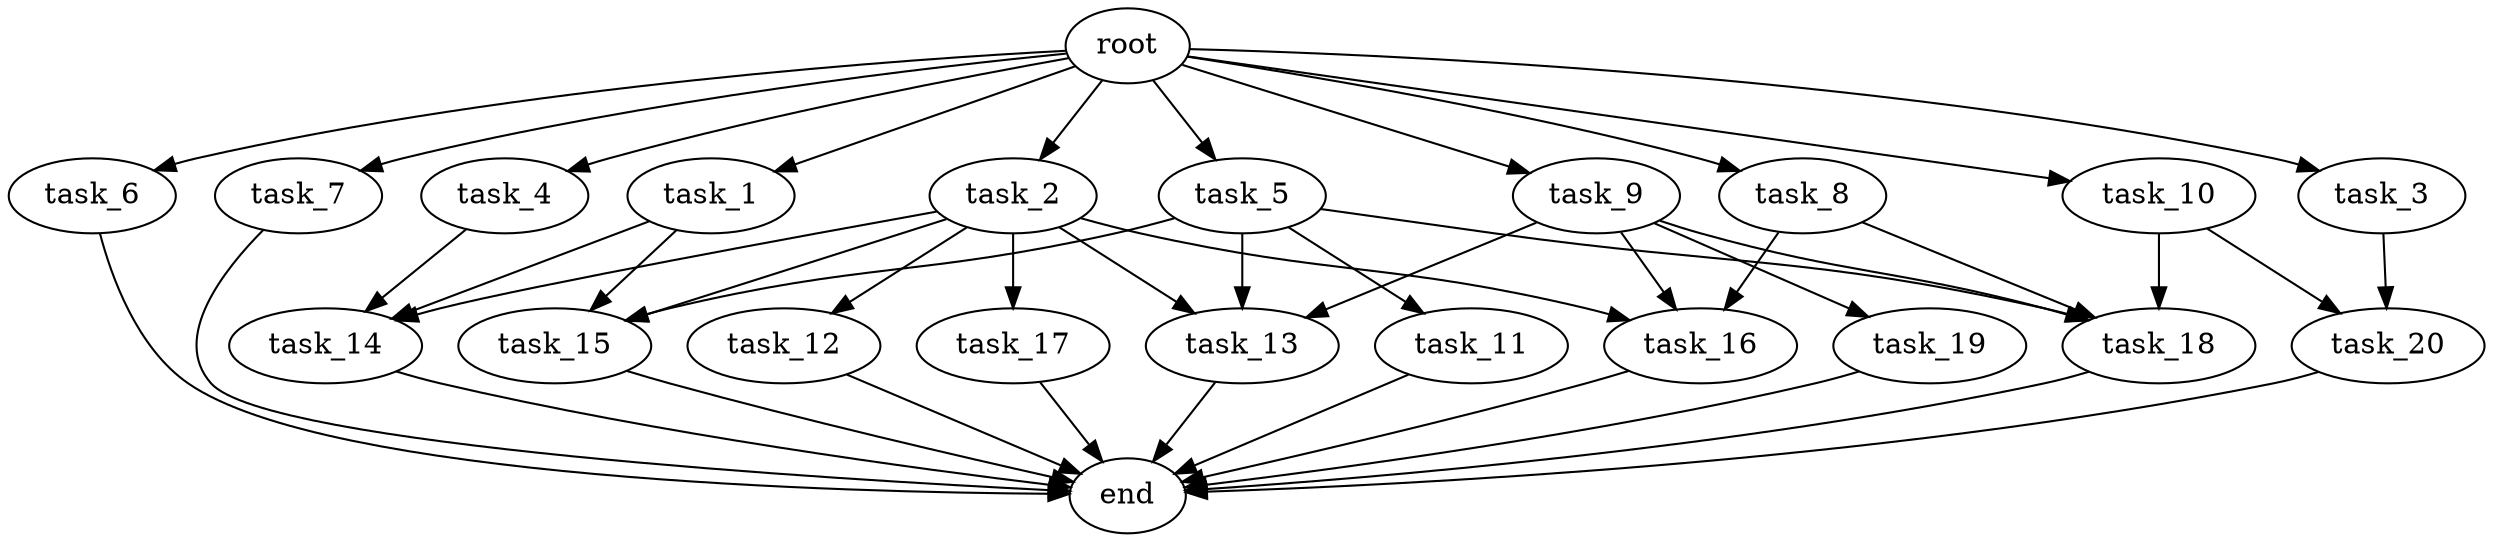 digraph G {
  root [size="0.000000e+00"];
  task_1 [size="1.320411e+10"];
  task_2 [size="7.893693e+10"];
  task_3 [size="1.718200e+10"];
  task_4 [size="2.600815e+10"];
  task_5 [size="4.842947e+10"];
  task_6 [size="9.707270e+10"];
  task_7 [size="7.697728e+10"];
  task_8 [size="4.741420e+09"];
  task_9 [size="3.531856e+10"];
  task_10 [size="4.559809e+10"];
  task_11 [size="1.664464e+10"];
  task_12 [size="9.241392e+10"];
  task_13 [size="7.118410e+10"];
  task_14 [size="2.853181e+10"];
  task_15 [size="9.732088e+10"];
  task_16 [size="8.393477e+10"];
  task_17 [size="6.928900e+10"];
  task_18 [size="6.663893e+10"];
  task_19 [size="1.535695e+10"];
  task_20 [size="2.379815e+10"];
  end [size="0.000000e+00"];

  root -> task_1 [size="1.000000e-12"];
  root -> task_2 [size="1.000000e-12"];
  root -> task_3 [size="1.000000e-12"];
  root -> task_4 [size="1.000000e-12"];
  root -> task_5 [size="1.000000e-12"];
  root -> task_6 [size="1.000000e-12"];
  root -> task_7 [size="1.000000e-12"];
  root -> task_8 [size="1.000000e-12"];
  root -> task_9 [size="1.000000e-12"];
  root -> task_10 [size="1.000000e-12"];
  task_1 -> task_14 [size="9.510602e+07"];
  task_1 -> task_15 [size="3.244029e+08"];
  task_2 -> task_12 [size="9.241392e+08"];
  task_2 -> task_13 [size="2.372803e+08"];
  task_2 -> task_14 [size="9.510602e+07"];
  task_2 -> task_15 [size="3.244029e+08"];
  task_2 -> task_16 [size="2.797826e+08"];
  task_2 -> task_17 [size="6.928900e+08"];
  task_3 -> task_20 [size="1.189908e+08"];
  task_4 -> task_14 [size="9.510602e+07"];
  task_5 -> task_11 [size="1.664464e+08"];
  task_5 -> task_13 [size="2.372803e+08"];
  task_5 -> task_15 [size="3.244029e+08"];
  task_5 -> task_18 [size="1.665973e+08"];
  task_6 -> end [size="1.000000e-12"];
  task_7 -> end [size="1.000000e-12"];
  task_8 -> task_16 [size="2.797826e+08"];
  task_8 -> task_18 [size="1.665973e+08"];
  task_9 -> task_13 [size="2.372803e+08"];
  task_9 -> task_16 [size="2.797826e+08"];
  task_9 -> task_18 [size="1.665973e+08"];
  task_9 -> task_19 [size="1.535695e+08"];
  task_10 -> task_18 [size="1.665973e+08"];
  task_10 -> task_20 [size="1.189908e+08"];
  task_11 -> end [size="1.000000e-12"];
  task_12 -> end [size="1.000000e-12"];
  task_13 -> end [size="1.000000e-12"];
  task_14 -> end [size="1.000000e-12"];
  task_15 -> end [size="1.000000e-12"];
  task_16 -> end [size="1.000000e-12"];
  task_17 -> end [size="1.000000e-12"];
  task_18 -> end [size="1.000000e-12"];
  task_19 -> end [size="1.000000e-12"];
  task_20 -> end [size="1.000000e-12"];
}
